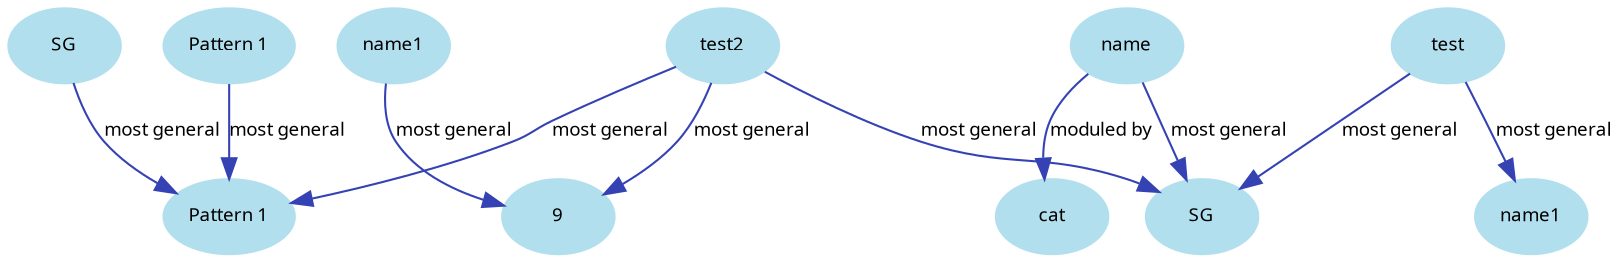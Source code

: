 digraph G {	 node [color = lightblue2,style=filled,fontname="Verdana",fontsize="9"];
	 edge [color="0.650 0.700 0.700",fontname="Verdana",fontsize="9"];
P13 -> R13 [label="most general"];
P13 [label="Pattern 1"];
R13 [label="Pattern 1"];
P40 -> R13 [label="most general"];
P40 [label="SG"];
R13 [label="Pattern 1"];
P72 -> R45 [label="most general"];
P72 [label="name1"];
R45 [label="9"];
P74 -> R40 [label="most general"];
P74 [label="name"];
R40 [label="SG"];
P75 -> R40 [label="most general"];
P75 [label="test"];
R40 [label="SG"];
P75 -> R72 [label="most general"];
P75 [label="test"];
R72 [label="name1"];
P76 -> R13 [label="most general"];
P76 [label="test2"];
R13 [label="Pattern 1"];
P76 -> R40 [label="most general"];
P76 [label="test2"];
R40 [label="SG"];
P76 -> R45 [label="most general"];
P76 [label="test2"];
R45 [label="9"];
P74 -> R73 [label="moduled by"];
P74 [label="name"];
R73 [label="cat"];
}